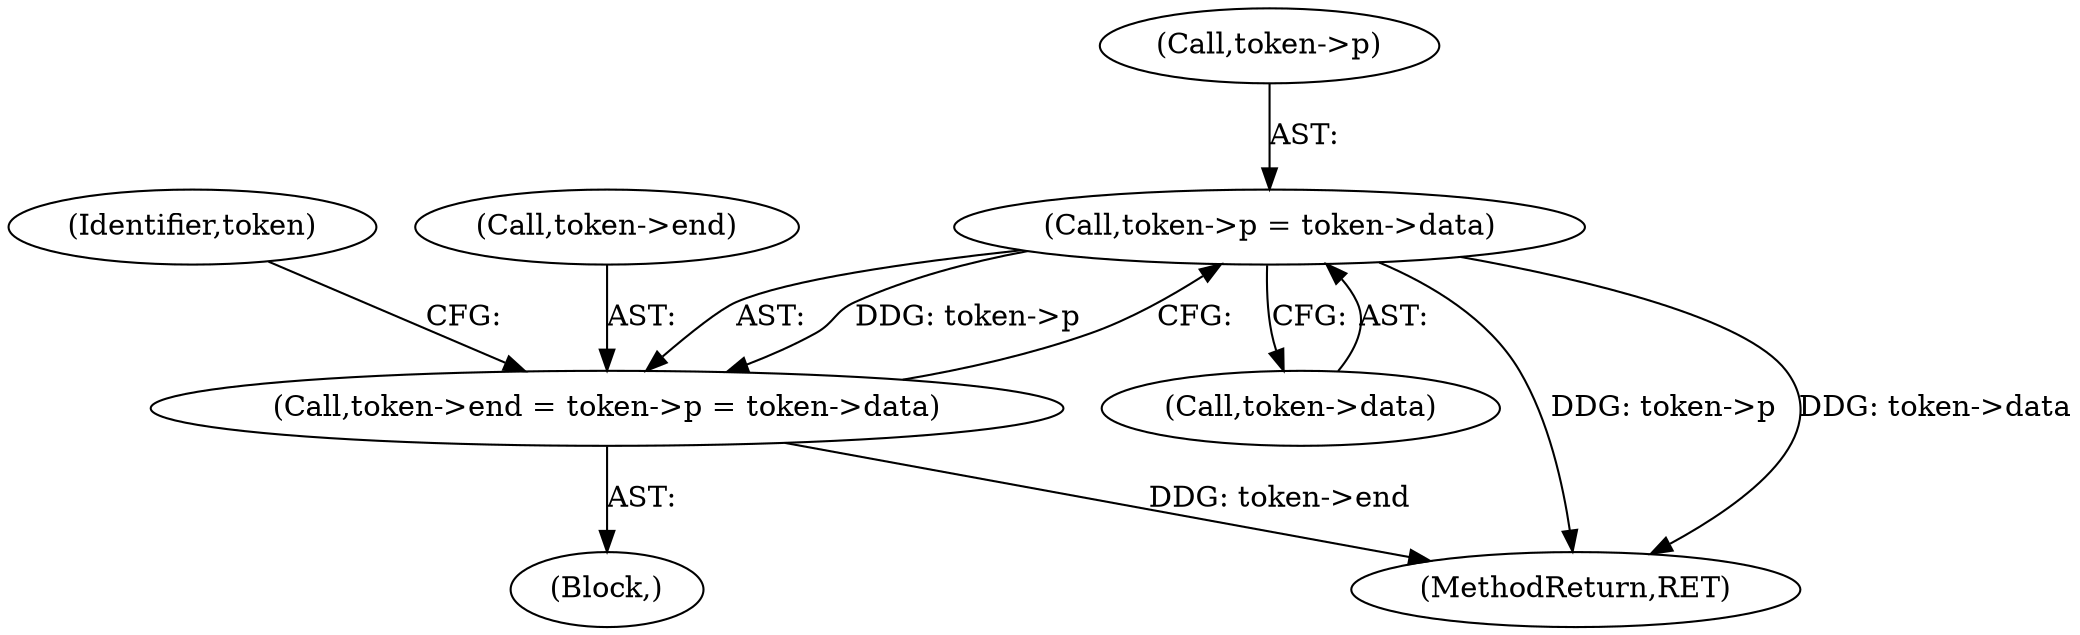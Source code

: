 digraph "1_rdesktop_4dca546d04321a610c1835010b5dad85163b65e1_2@del" {
"1000333" [label="(Call,token->p = token->data)"];
"1000329" [label="(Call,token->end = token->p = token->data)"];
"1000337" [label="(Call,token->data)"];
"1000410" [label="(MethodReturn,RET)"];
"1000246" [label="(Block,)"];
"1000341" [label="(Identifier,token)"];
"1000333" [label="(Call,token->p = token->data)"];
"1000329" [label="(Call,token->end = token->p = token->data)"];
"1000330" [label="(Call,token->end)"];
"1000334" [label="(Call,token->p)"];
"1000333" -> "1000329"  [label="AST: "];
"1000333" -> "1000337"  [label="CFG: "];
"1000334" -> "1000333"  [label="AST: "];
"1000337" -> "1000333"  [label="AST: "];
"1000329" -> "1000333"  [label="CFG: "];
"1000333" -> "1000410"  [label="DDG: token->p"];
"1000333" -> "1000410"  [label="DDG: token->data"];
"1000333" -> "1000329"  [label="DDG: token->p"];
"1000329" -> "1000246"  [label="AST: "];
"1000330" -> "1000329"  [label="AST: "];
"1000341" -> "1000329"  [label="CFG: "];
"1000329" -> "1000410"  [label="DDG: token->end"];
}
